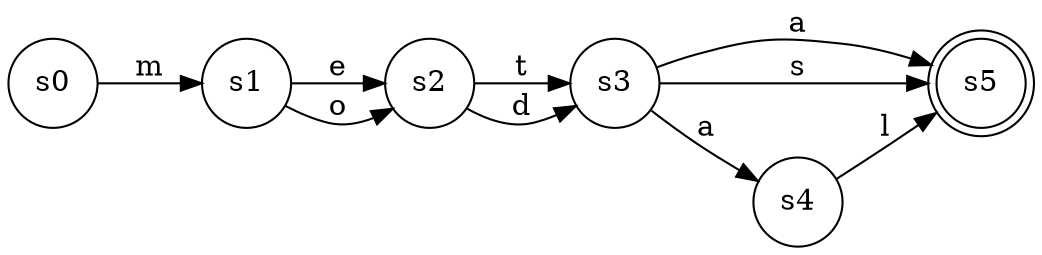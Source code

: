 digraph finite_state_machine {
  rankdir=LR;
  node [shape = doublecircle];
  s5 ;
  node [shape = circle];
  s0 -> s1 [ label="m" ];
  s1 -> s2 [ label="e" ];
  s1 -> s2 [ label="o" ];
  s2 -> s3 [ label="t" ];
  s2 -> s3 [ label="d" ];
  s3 -> s4 [ label="a" ];
  s3 -> s5 [ label="a" ];
  s4 -> s5 [ label="l" ];
  s3 -> s5 [ label="s" ];
}


